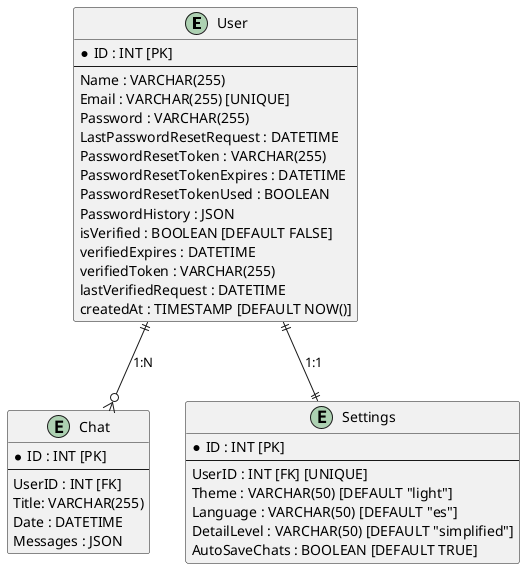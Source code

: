@startuml
entity "User" as U {
    * ID : INT [PK]
    --
    Name : VARCHAR(255)
    Email : VARCHAR(255) [UNIQUE]
    Password : VARCHAR(255)
    LastPasswordResetRequest : DATETIME
    PasswordResetToken : VARCHAR(255)
    PasswordResetTokenExpires : DATETIME
    PasswordResetTokenUsed : BOOLEAN
    PasswordHistory : JSON
    isVerified : BOOLEAN [DEFAULT FALSE]
    verifiedExpires : DATETIME
    verifiedToken : VARCHAR(255)
    lastVerifiedRequest : DATETIME
    createdAt : TIMESTAMP [DEFAULT NOW()]
}

entity "Chat" as C {
    * ID : INT [PK]
    --
    UserID : INT [FK]
    Title: VARCHAR(255)
    Date : DATETIME
    Messages : JSON
}

entity "Settings" as S {
    * ID : INT [PK]
    --
    UserID : INT [FK] [UNIQUE]
    Theme : VARCHAR(50) [DEFAULT "light"]
    Language : VARCHAR(50) [DEFAULT "es"]
    DetailLevel : VARCHAR(50) [DEFAULT "simplified"]
    AutoSaveChats : BOOLEAN [DEFAULT TRUE]
}

U ||--o{ C : "1:N"
U ||--|| S : "1:1"
@enduml
